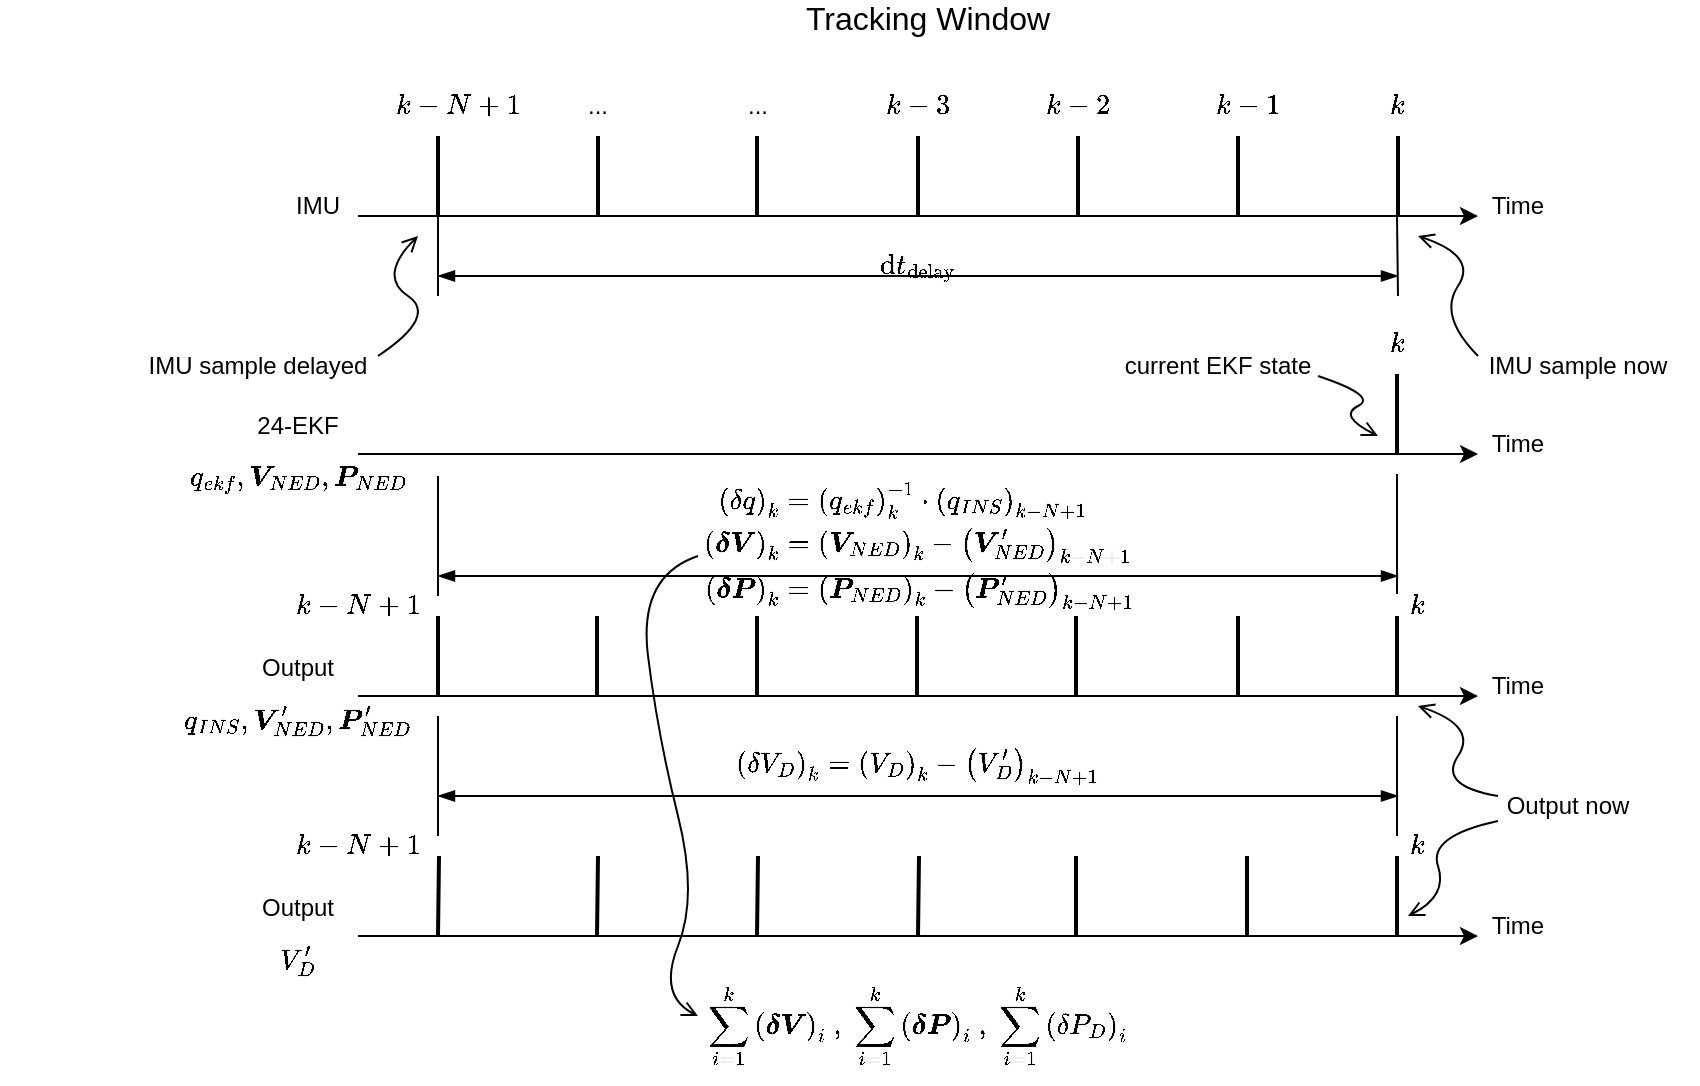 <mxfile version="20.5.2" type="device"><diagram id="5WXObZgaUtpoQpEjQIJ_" name="Page-1"><mxGraphModel dx="868" dy="486" grid="1" gridSize="10" guides="1" tooltips="1" connect="1" arrows="1" fold="1" page="1" pageScale="1" pageWidth="1169" pageHeight="827" math="1" shadow="0"><root><mxCell id="0"/><mxCell id="1" parent="0"/><mxCell id="I5jMbLS_vnxiAtHW2gI7-1" value="" style="endArrow=classic;html=1;rounded=0;" parent="1" edge="1"><mxGeometry width="50" height="50" relative="1" as="geometry"><mxPoint x="120" y="320" as="sourcePoint"/><mxPoint x="680" y="320" as="targetPoint"/></mxGeometry></mxCell><mxCell id="I5jMbLS_vnxiAtHW2gI7-3" value="" style="endArrow=none;html=1;rounded=0;strokeWidth=2;" parent="1" edge="1"><mxGeometry width="50" height="50" relative="1" as="geometry"><mxPoint x="160" y="320" as="sourcePoint"/><mxPoint x="160" y="280" as="targetPoint"/></mxGeometry></mxCell><mxCell id="I5jMbLS_vnxiAtHW2gI7-5" value="" style="endArrow=none;html=1;rounded=0;strokeWidth=2;" parent="1" edge="1"><mxGeometry width="50" height="50" relative="1" as="geometry"><mxPoint x="400" y="320" as="sourcePoint"/><mxPoint x="400" y="280" as="targetPoint"/></mxGeometry></mxCell><mxCell id="I5jMbLS_vnxiAtHW2gI7-16" value="Time" style="text;html=1;strokeColor=none;fillColor=none;align=center;verticalAlign=middle;whiteSpace=wrap;rounded=0;" parent="1" vertex="1"><mxGeometry x="670" y="300" width="60" height="30" as="geometry"/></mxCell><mxCell id="I5jMbLS_vnxiAtHW2gI7-29" value="$$k-2$$" style="text;html=1;strokeColor=none;fillColor=none;align=center;verticalAlign=middle;whiteSpace=wrap;rounded=0;" parent="1" vertex="1"><mxGeometry x="450" y="250" width="60" height="30" as="geometry"/></mxCell><mxCell id="I5jMbLS_vnxiAtHW2gI7-30" value="$$k-3$$" style="text;html=1;strokeColor=none;fillColor=none;align=center;verticalAlign=middle;whiteSpace=wrap;rounded=0;" parent="1" vertex="1"><mxGeometry x="370" y="250" width="60" height="30" as="geometry"/></mxCell><mxCell id="I5jMbLS_vnxiAtHW2gI7-31" value="$$k-N+1$$" style="text;html=1;strokeColor=none;fillColor=none;align=center;verticalAlign=middle;whiteSpace=wrap;rounded=0;" parent="1" vertex="1"><mxGeometry x="140" y="250" width="60" height="30" as="geometry"/></mxCell><mxCell id="I5jMbLS_vnxiAtHW2gI7-32" value="$$k-1$$" style="text;html=1;strokeColor=none;fillColor=none;align=center;verticalAlign=middle;whiteSpace=wrap;rounded=0;" parent="1" vertex="1"><mxGeometry x="535" y="250" width="60" height="30" as="geometry"/></mxCell><mxCell id="I5jMbLS_vnxiAtHW2gI7-38" value="" style="endArrow=none;html=1;rounded=0;strokeWidth=2;" parent="1" edge="1"><mxGeometry width="50" height="50" relative="1" as="geometry"><mxPoint x="640" y="320" as="sourcePoint"/><mxPoint x="640" y="280" as="targetPoint"/></mxGeometry></mxCell><mxCell id="I5jMbLS_vnxiAtHW2gI7-39" value="$$k$$" style="text;html=1;strokeColor=none;fillColor=none;align=center;verticalAlign=middle;whiteSpace=wrap;rounded=0;" parent="1" vertex="1"><mxGeometry x="610" y="250" width="60" height="30" as="geometry"/></mxCell><mxCell id="kdRII6LWTkYAiqVkZ2-y-1" value="" style="endArrow=classic;html=1;rounded=0;" parent="1" edge="1"><mxGeometry width="50" height="50" relative="1" as="geometry"><mxPoint x="120" y="560" as="sourcePoint"/><mxPoint x="680" y="560" as="targetPoint"/></mxGeometry></mxCell><mxCell id="kdRII6LWTkYAiqVkZ2-y-3" value="Time" style="text;html=1;strokeColor=none;fillColor=none;align=center;verticalAlign=middle;whiteSpace=wrap;rounded=0;" parent="1" vertex="1"><mxGeometry x="670" y="660" width="60" height="30" as="geometry"/></mxCell><mxCell id="kdRII6LWTkYAiqVkZ2-y-4" value="IMU" style="text;html=1;strokeColor=none;fillColor=none;align=center;verticalAlign=middle;whiteSpace=wrap;rounded=0;" parent="1" vertex="1"><mxGeometry x="70" y="300" width="60" height="30" as="geometry"/></mxCell><mxCell id="kdRII6LWTkYAiqVkZ2-y-5" value="Output&lt;br&gt;$$q_{INS},\boldsymbol{V}_{NED}^{\prime}&lt;br&gt;,\boldsymbol{P}_{NED}^{\prime}&lt;br&gt;$$" style="text;html=1;strokeColor=none;fillColor=none;align=center;verticalAlign=middle;whiteSpace=wrap;rounded=0;" parent="1" vertex="1"><mxGeometry x="60" y="550" width="60" height="30" as="geometry"/></mxCell><mxCell id="kdRII6LWTkYAiqVkZ2-y-6" value="" style="endArrow=none;html=1;rounded=0;strokeWidth=2;" parent="1" edge="1"><mxGeometry width="50" height="50" relative="1" as="geometry"><mxPoint x="479" y="680" as="sourcePoint"/><mxPoint x="479" y="640" as="targetPoint"/></mxGeometry></mxCell><mxCell id="kdRII6LWTkYAiqVkZ2-y-7" value="" style="endArrow=none;html=1;rounded=0;strokeWidth=2;" parent="1" edge="1"><mxGeometry width="50" height="50" relative="1" as="geometry"><mxPoint x="160" y="680" as="sourcePoint"/><mxPoint x="160.5" y="640" as="targetPoint"/></mxGeometry></mxCell><mxCell id="kdRII6LWTkYAiqVkZ2-y-11" value="" style="endArrow=none;html=1;rounded=0;strokeWidth=1;" parent="1" edge="1"><mxGeometry width="50" height="50" relative="1" as="geometry"><mxPoint x="160" y="360" as="sourcePoint"/><mxPoint x="160" y="320" as="targetPoint"/></mxGeometry></mxCell><mxCell id="kdRII6LWTkYAiqVkZ2-y-12" value="" style="endArrow=none;html=1;rounded=0;strokeWidth=1;" parent="1" edge="1"><mxGeometry width="50" height="50" relative="1" as="geometry"><mxPoint x="640" y="360" as="sourcePoint"/><mxPoint x="639.5" y="320" as="targetPoint"/></mxGeometry></mxCell><mxCell id="kdRII6LWTkYAiqVkZ2-y-15" value="$$k$$" style="text;html=1;strokeColor=none;fillColor=none;align=center;verticalAlign=middle;whiteSpace=wrap;rounded=0;" parent="1" vertex="1"><mxGeometry x="620" y="620" width="60" height="30" as="geometry"/></mxCell><mxCell id="kdRII6LWTkYAiqVkZ2-y-16" value="$$k-N+1$$" style="text;html=1;strokeColor=none;fillColor=none;align=center;verticalAlign=middle;whiteSpace=wrap;rounded=0;" parent="1" vertex="1"><mxGeometry x="90" y="620" width="60" height="30" as="geometry"/></mxCell><mxCell id="kdRII6LWTkYAiqVkZ2-y-17" value="&lt;div style=&quot;margin-bottom: 2ex; font-size: medium; text-align: start;&quot; id=&quot;magicparlabel-360096&quot; class=&quot;standard&quot;&gt;Tracking Window&lt;/div&gt;" style="text;html=1;strokeColor=none;fillColor=none;align=center;verticalAlign=middle;whiteSpace=wrap;rounded=0;" parent="1" vertex="1"><mxGeometry x="290" y="220" width="230" height="20" as="geometry"/></mxCell><mxCell id="kdRII6LWTkYAiqVkZ2-y-27" value="" style="endArrow=none;html=1;rounded=0;strokeWidth=2;" parent="1" edge="1"><mxGeometry width="50" height="50" relative="1" as="geometry"><mxPoint x="240" y="320" as="sourcePoint"/><mxPoint x="240" y="280" as="targetPoint"/></mxGeometry></mxCell><mxCell id="kdRII6LWTkYAiqVkZ2-y-28" value="" style="endArrow=none;html=1;rounded=0;strokeWidth=2;" parent="1" edge="1"><mxGeometry width="50" height="50" relative="1" as="geometry"><mxPoint x="319.5" y="320" as="sourcePoint"/><mxPoint x="319.5" y="280" as="targetPoint"/></mxGeometry></mxCell><mxCell id="kdRII6LWTkYAiqVkZ2-y-31" value="" style="endArrow=none;html=1;rounded=0;strokeWidth=2;" parent="1" edge="1"><mxGeometry width="50" height="50" relative="1" as="geometry"><mxPoint x="480" y="320" as="sourcePoint"/><mxPoint x="480" y="280" as="targetPoint"/></mxGeometry></mxCell><mxCell id="kdRII6LWTkYAiqVkZ2-y-32" value="" style="endArrow=none;html=1;rounded=0;strokeWidth=2;" parent="1" edge="1"><mxGeometry width="50" height="50" relative="1" as="geometry"><mxPoint x="560" y="320" as="sourcePoint"/><mxPoint x="560" y="280" as="targetPoint"/></mxGeometry></mxCell><mxCell id="kdRII6LWTkYAiqVkZ2-y-35" value="..." style="text;html=1;strokeColor=none;fillColor=none;align=center;verticalAlign=middle;whiteSpace=wrap;rounded=0;" parent="1" vertex="1"><mxGeometry x="290" y="250" width="60" height="30" as="geometry"/></mxCell><mxCell id="kdRII6LWTkYAiqVkZ2-y-36" value="..." style="text;html=1;strokeColor=none;fillColor=none;align=center;verticalAlign=middle;whiteSpace=wrap;rounded=0;" parent="1" vertex="1"><mxGeometry x="210" y="250" width="60" height="30" as="geometry"/></mxCell><mxCell id="kdRII6LWTkYAiqVkZ2-y-37" value="" style="endArrow=classic;html=1;rounded=0;" parent="1" edge="1"><mxGeometry width="50" height="50" relative="1" as="geometry"><mxPoint x="120" y="680" as="sourcePoint"/><mxPoint x="680" y="680" as="targetPoint"/></mxGeometry></mxCell><mxCell id="kdRII6LWTkYAiqVkZ2-y-38" value="Time" style="text;html=1;strokeColor=none;fillColor=none;align=center;verticalAlign=middle;whiteSpace=wrap;rounded=0;" parent="1" vertex="1"><mxGeometry x="670" y="540" width="60" height="30" as="geometry"/></mxCell><mxCell id="kdRII6LWTkYAiqVkZ2-y-39" value="" style="endArrow=blockThin;startArrow=blockThin;html=1;rounded=0;endFill=1;startFill=1;" parent="1" edge="1"><mxGeometry width="50" height="50" relative="1" as="geometry"><mxPoint x="160" y="350" as="sourcePoint"/><mxPoint x="640" y="350" as="targetPoint"/></mxGeometry></mxCell><mxCell id="kdRII6LWTkYAiqVkZ2-y-40" value="$$\mathrm{d}t_{\mathrm{delay}}$$" style="text;html=1;strokeColor=none;fillColor=none;align=center;verticalAlign=middle;whiteSpace=wrap;rounded=0;" parent="1" vertex="1"><mxGeometry x="370" y="330" width="60" height="30" as="geometry"/></mxCell><mxCell id="kdRII6LWTkYAiqVkZ2-y-41" value="" style="endArrow=none;html=1;rounded=0;strokeWidth=2;" parent="1" edge="1"><mxGeometry width="50" height="50" relative="1" as="geometry"><mxPoint x="639.5" y="560" as="sourcePoint"/><mxPoint x="639.5" y="520" as="targetPoint"/></mxGeometry></mxCell><mxCell id="kdRII6LWTkYAiqVkZ2-y-42" value="" style="endArrow=none;html=1;rounded=0;strokeWidth=2;" parent="1" edge="1"><mxGeometry width="50" height="50" relative="1" as="geometry"><mxPoint x="564.5" y="680" as="sourcePoint"/><mxPoint x="564.5" y="640" as="targetPoint"/></mxGeometry></mxCell><mxCell id="kdRII6LWTkYAiqVkZ2-y-43" value="" style="endArrow=none;html=1;rounded=0;strokeWidth=2;" parent="1" edge="1"><mxGeometry width="50" height="50" relative="1" as="geometry"><mxPoint x="160" y="560" as="sourcePoint"/><mxPoint x="160" y="520" as="targetPoint"/></mxGeometry></mxCell><mxCell id="kdRII6LWTkYAiqVkZ2-y-44" value="" style="endArrow=none;html=1;rounded=0;strokeWidth=2;" parent="1" edge="1"><mxGeometry width="50" height="50" relative="1" as="geometry"><mxPoint x="399.5" y="560" as="sourcePoint"/><mxPoint x="399.5" y="520" as="targetPoint"/></mxGeometry></mxCell><mxCell id="kdRII6LWTkYAiqVkZ2-y-45" value="" style="endArrow=none;html=1;rounded=0;strokeWidth=2;" parent="1" edge="1"><mxGeometry width="50" height="50" relative="1" as="geometry"><mxPoint x="639.5" y="680" as="sourcePoint"/><mxPoint x="639.5" y="640" as="targetPoint"/></mxGeometry></mxCell><mxCell id="kdRII6LWTkYAiqVkZ2-y-46" value="" style="endArrow=none;html=1;rounded=0;strokeWidth=2;" parent="1" edge="1"><mxGeometry width="50" height="50" relative="1" as="geometry"><mxPoint x="239.5" y="560" as="sourcePoint"/><mxPoint x="239.5" y="520" as="targetPoint"/></mxGeometry></mxCell><mxCell id="kdRII6LWTkYAiqVkZ2-y-47" value="" style="endArrow=none;html=1;rounded=0;strokeWidth=2;" parent="1" edge="1"><mxGeometry width="50" height="50" relative="1" as="geometry"><mxPoint x="319.5" y="560" as="sourcePoint"/><mxPoint x="319.5" y="520" as="targetPoint"/></mxGeometry></mxCell><mxCell id="kdRII6LWTkYAiqVkZ2-y-48" value="" style="endArrow=none;html=1;rounded=0;strokeWidth=2;" parent="1" edge="1"><mxGeometry width="50" height="50" relative="1" as="geometry"><mxPoint x="479" y="560" as="sourcePoint"/><mxPoint x="479" y="520" as="targetPoint"/></mxGeometry></mxCell><mxCell id="kdRII6LWTkYAiqVkZ2-y-49" value="" style="endArrow=none;html=1;rounded=0;strokeWidth=2;" parent="1" edge="1"><mxGeometry width="50" height="50" relative="1" as="geometry"><mxPoint x="560" y="560" as="sourcePoint"/><mxPoint x="560" y="520" as="targetPoint"/></mxGeometry></mxCell><mxCell id="kdRII6LWTkYAiqVkZ2-y-50" value="" style="endArrow=none;html=1;rounded=0;strokeWidth=2;" parent="1" edge="1"><mxGeometry width="50" height="50" relative="1" as="geometry"><mxPoint x="239.5" y="680" as="sourcePoint"/><mxPoint x="240" y="640" as="targetPoint"/></mxGeometry></mxCell><mxCell id="kdRII6LWTkYAiqVkZ2-y-51" value="" style="endArrow=none;html=1;rounded=0;strokeWidth=2;" parent="1" edge="1"><mxGeometry width="50" height="50" relative="1" as="geometry"><mxPoint x="319.5" y="680" as="sourcePoint"/><mxPoint x="320" y="640" as="targetPoint"/></mxGeometry></mxCell><mxCell id="kdRII6LWTkYAiqVkZ2-y-52" value="" style="endArrow=none;html=1;rounded=0;strokeWidth=2;" parent="1" edge="1"><mxGeometry width="50" height="50" relative="1" as="geometry"><mxPoint x="400" y="680" as="sourcePoint"/><mxPoint x="400.5" y="640" as="targetPoint"/></mxGeometry></mxCell><mxCell id="kdRII6LWTkYAiqVkZ2-y-53" value="$$k$$" style="text;html=1;strokeColor=none;fillColor=none;align=center;verticalAlign=middle;whiteSpace=wrap;rounded=0;" parent="1" vertex="1"><mxGeometry x="620" y="500" width="60" height="30" as="geometry"/></mxCell><mxCell id="kdRII6LWTkYAiqVkZ2-y-54" value="$$k-N+1$$" style="text;html=1;strokeColor=none;fillColor=none;align=center;verticalAlign=middle;whiteSpace=wrap;rounded=0;" parent="1" vertex="1"><mxGeometry x="90" y="500" width="60" height="30" as="geometry"/></mxCell><mxCell id="kdRII6LWTkYAiqVkZ2-y-55" value="Output&lt;br&gt;$$V_D^{\prime}$$" style="text;html=1;strokeColor=none;fillColor=none;align=center;verticalAlign=middle;whiteSpace=wrap;rounded=0;" parent="1" vertex="1"><mxGeometry x="60" y="670" width="60" height="30" as="geometry"/></mxCell><mxCell id="kdRII6LWTkYAiqVkZ2-y-56" value="IMU sample delayed" style="text;html=1;strokeColor=none;fillColor=none;align=center;verticalAlign=middle;whiteSpace=wrap;rounded=0;" parent="1" vertex="1"><mxGeometry x="10" y="380" width="120" height="30" as="geometry"/></mxCell><mxCell id="kdRII6LWTkYAiqVkZ2-y-57" value="IMU sample now" style="text;html=1;strokeColor=none;fillColor=none;align=center;verticalAlign=middle;whiteSpace=wrap;rounded=0;" parent="1" vertex="1"><mxGeometry x="670" y="380" width="120" height="30" as="geometry"/></mxCell><mxCell id="kdRII6LWTkYAiqVkZ2-y-58" value="" style="curved=1;endArrow=open;html=1;rounded=0;endFill=0;" parent="1" edge="1"><mxGeometry width="50" height="50" relative="1" as="geometry"><mxPoint x="130" y="390" as="sourcePoint"/><mxPoint x="150" y="330" as="targetPoint"/><Array as="points"><mxPoint x="160" y="370"/><mxPoint x="130" y="350"/></Array></mxGeometry></mxCell><mxCell id="kdRII6LWTkYAiqVkZ2-y-59" value="" style="curved=1;endArrow=open;html=1;rounded=0;endFill=0;" parent="1" edge="1"><mxGeometry width="50" height="50" relative="1" as="geometry"><mxPoint x="680" y="390" as="sourcePoint"/><mxPoint x="650" y="330" as="targetPoint"/><Array as="points"><mxPoint x="660" y="370"/><mxPoint x="680" y="340"/></Array></mxGeometry></mxCell><mxCell id="kdRII6LWTkYAiqVkZ2-y-60" value="" style="endArrow=classic;html=1;rounded=0;" parent="1" edge="1"><mxGeometry width="50" height="50" relative="1" as="geometry"><mxPoint x="120" y="439" as="sourcePoint"/><mxPoint x="680" y="439" as="targetPoint"/></mxGeometry></mxCell><mxCell id="kdRII6LWTkYAiqVkZ2-y-61" value="24-EKF&lt;br&gt;$$q_{ekf},\boldsymbol{V}_{NED},\boldsymbol{P}_{NED}&lt;br&gt;$$" style="text;html=1;strokeColor=none;fillColor=none;align=center;verticalAlign=middle;whiteSpace=wrap;rounded=0;" parent="1" vertex="1"><mxGeometry x="60" y="429" width="60" height="30" as="geometry"/></mxCell><mxCell id="kdRII6LWTkYAiqVkZ2-y-62" value="Time" style="text;html=1;strokeColor=none;fillColor=none;align=center;verticalAlign=middle;whiteSpace=wrap;rounded=0;" parent="1" vertex="1"><mxGeometry x="670" y="419" width="60" height="30" as="geometry"/></mxCell><mxCell id="kdRII6LWTkYAiqVkZ2-y-63" value="" style="endArrow=none;html=1;rounded=0;strokeWidth=2;" parent="1" edge="1"><mxGeometry width="50" height="50" relative="1" as="geometry"><mxPoint x="639.5" y="439" as="sourcePoint"/><mxPoint x="639.5" y="399" as="targetPoint"/></mxGeometry></mxCell><mxCell id="kdRII6LWTkYAiqVkZ2-y-70" value="$$k$$" style="text;html=1;strokeColor=none;fillColor=none;align=center;verticalAlign=middle;whiteSpace=wrap;rounded=0;" parent="1" vertex="1"><mxGeometry x="610" y="369" width="60" height="30" as="geometry"/></mxCell><mxCell id="kdRII6LWTkYAiqVkZ2-y-72" value="" style="endArrow=none;html=1;rounded=0;" parent="1" edge="1"><mxGeometry width="50" height="50" relative="1" as="geometry"><mxPoint x="160" y="510" as="sourcePoint"/><mxPoint x="160" y="450" as="targetPoint"/></mxGeometry></mxCell><mxCell id="kdRII6LWTkYAiqVkZ2-y-73" value="" style="endArrow=none;html=1;rounded=0;" parent="1" edge="1"><mxGeometry width="50" height="50" relative="1" as="geometry"><mxPoint x="639.5" y="509" as="sourcePoint"/><mxPoint x="639.5" y="449" as="targetPoint"/></mxGeometry></mxCell><mxCell id="kdRII6LWTkYAiqVkZ2-y-74" value="" style="endArrow=none;html=1;rounded=0;" parent="1" edge="1"><mxGeometry width="50" height="50" relative="1" as="geometry"><mxPoint x="160" y="630" as="sourcePoint"/><mxPoint x="160" y="570" as="targetPoint"/></mxGeometry></mxCell><mxCell id="kdRII6LWTkYAiqVkZ2-y-75" value="" style="endArrow=none;html=1;rounded=0;" parent="1" edge="1"><mxGeometry width="50" height="50" relative="1" as="geometry"><mxPoint x="639.5" y="630" as="sourcePoint"/><mxPoint x="639.5" y="570" as="targetPoint"/></mxGeometry></mxCell><mxCell id="kdRII6LWTkYAiqVkZ2-y-76" value="" style="endArrow=blockThin;startArrow=blockThin;html=1;rounded=0;endFill=1;startFill=1;" parent="1" edge="1"><mxGeometry width="50" height="50" relative="1" as="geometry"><mxPoint x="160" y="610" as="sourcePoint"/><mxPoint x="640" y="610" as="targetPoint"/></mxGeometry></mxCell><mxCell id="kdRII6LWTkYAiqVkZ2-y-77" value="" style="endArrow=blockThin;startArrow=blockThin;html=1;rounded=0;endFill=1;startFill=1;" parent="1" edge="1"><mxGeometry width="50" height="50" relative="1" as="geometry"><mxPoint x="160" y="500" as="sourcePoint"/><mxPoint x="640" y="500" as="targetPoint"/></mxGeometry></mxCell><mxCell id="kdRII6LWTkYAiqVkZ2-y-78" value="$$\left(\delta V_{D}\right)_{k}=\left(V_{D}\right)_{k}-\left(V_{D}^{\prime}\right)_{k-N+1}$$" style="text;html=1;strokeColor=none;fillColor=none;align=center;verticalAlign=middle;whiteSpace=wrap;rounded=0;" parent="1" vertex="1"><mxGeometry x="370" y="580" width="60" height="30" as="geometry"/></mxCell><mxCell id="kdRII6LWTkYAiqVkZ2-y-79" value="$$\begin{align}\left(&lt;br&gt;\delta q\right)_{k}&amp;nbsp; &amp;amp;= \left(q_{ekf}\right)_{k}^{-1}\cdot\left(q_{INS}\right)_{k-N+1}\\\left(\boldsymbol{\delta V}\right)_{k}&amp;nbsp; &amp;amp;= \left(\boldsymbol{V}_{NED}\right)_{k}-\left(\boldsymbol{V}_{NED}^{\prime}\right)_{k-N+1}\\\left(\boldsymbol{\delta P}\right)_{k} &amp;amp;=\left(\boldsymbol{P}_{NED}\right)_{k}-\left(\boldsymbol{P}_{NED}^{\prime}\right)_{k-N+1}\end{align}$$" style="text;html=1;strokeColor=none;fillColor=none;align=center;verticalAlign=middle;whiteSpace=wrap;rounded=0;" parent="1" vertex="1"><mxGeometry x="370" y="470" width="60" height="30" as="geometry"/></mxCell><mxCell id="kdRII6LWTkYAiqVkZ2-y-86" value="" style="curved=1;endArrow=open;html=1;rounded=0;endFill=0;" parent="1" edge="1"><mxGeometry width="50" height="50" relative="1" as="geometry"><mxPoint x="600" y="400" as="sourcePoint"/><mxPoint x="630" y="430" as="targetPoint"/><Array as="points"><mxPoint x="630" y="410"/><mxPoint x="610" y="420"/></Array></mxGeometry></mxCell><mxCell id="kdRII6LWTkYAiqVkZ2-y-87" value="current EKF state" style="text;html=1;strokeColor=none;fillColor=none;align=center;verticalAlign=middle;whiteSpace=wrap;rounded=0;" parent="1" vertex="1"><mxGeometry x="500" y="380" width="100" height="30" as="geometry"/></mxCell><mxCell id="kdRII6LWTkYAiqVkZ2-y-89" value="" style="curved=1;endArrow=open;html=1;rounded=0;endFill=0;" parent="1" edge="1"><mxGeometry width="50" height="50" relative="1" as="geometry"><mxPoint x="690" y="610" as="sourcePoint"/><mxPoint x="650" y="565" as="targetPoint"/><Array as="points"><mxPoint x="660" y="605"/><mxPoint x="680" y="575"/></Array></mxGeometry></mxCell><mxCell id="kdRII6LWTkYAiqVkZ2-y-90" value="" style="curved=1;endArrow=open;html=1;rounded=0;endFill=0;exitX=0;exitY=0.75;exitDx=0;exitDy=0;" parent="1" source="kdRII6LWTkYAiqVkZ2-y-92" edge="1"><mxGeometry width="50" height="50" relative="1" as="geometry"><mxPoint x="680" y="620" as="sourcePoint"/><mxPoint x="645" y="670" as="targetPoint"/><Array as="points"><mxPoint x="655" y="630"/><mxPoint x="665" y="660"/></Array></mxGeometry></mxCell><mxCell id="kdRII6LWTkYAiqVkZ2-y-92" value="Output now" style="text;html=1;strokeColor=none;fillColor=none;align=center;verticalAlign=middle;whiteSpace=wrap;rounded=0;" parent="1" vertex="1"><mxGeometry x="690" y="600" width="70" height="30" as="geometry"/></mxCell><mxCell id="kdRII6LWTkYAiqVkZ2-y-93" value="$$\sum_{i=1}^{k}\left(\boldsymbol{\delta&amp;nbsp;V}\right)_{i}\ ,\;\sum_{i=1}^{k}\left(\boldsymbol{\delta&amp;nbsp;P}\right)_{i}\ ,\;\sum_{i=1}^{k}\left(\delta P_{D}\right)_{i}&lt;br&gt;$$" style="text;html=1;strokeColor=none;fillColor=none;align=center;verticalAlign=middle;whiteSpace=wrap;rounded=0;" parent="1" vertex="1"><mxGeometry x="370" y="710" width="60" height="30" as="geometry"/></mxCell><mxCell id="kdRII6LWTkYAiqVkZ2-y-94" value="" style="curved=1;endArrow=open;html=1;rounded=0;endFill=0;" parent="1" edge="1"><mxGeometry width="50" height="50" relative="1" as="geometry"><mxPoint x="290" y="490" as="sourcePoint"/><mxPoint x="290" y="720" as="targetPoint"/><Array as="points"><mxPoint x="260" y="500"/><mxPoint x="270" y="580"/><mxPoint x="290" y="660"/><mxPoint x="270" y="710"/></Array></mxGeometry></mxCell><mxCell id="brIY5rrGzqV6cv4usCge-1" style="edgeStyle=orthogonalEdgeStyle;rounded=0;orthogonalLoop=1;jettySize=auto;html=1;exitX=0.5;exitY=1;exitDx=0;exitDy=0;startArrow=blockThin;startFill=1;endArrow=open;endFill=0;" edge="1" parent="1" source="kdRII6LWTkYAiqVkZ2-y-57" target="kdRII6LWTkYAiqVkZ2-y-57"><mxGeometry relative="1" as="geometry"/></mxCell></root></mxGraphModel></diagram></mxfile>
